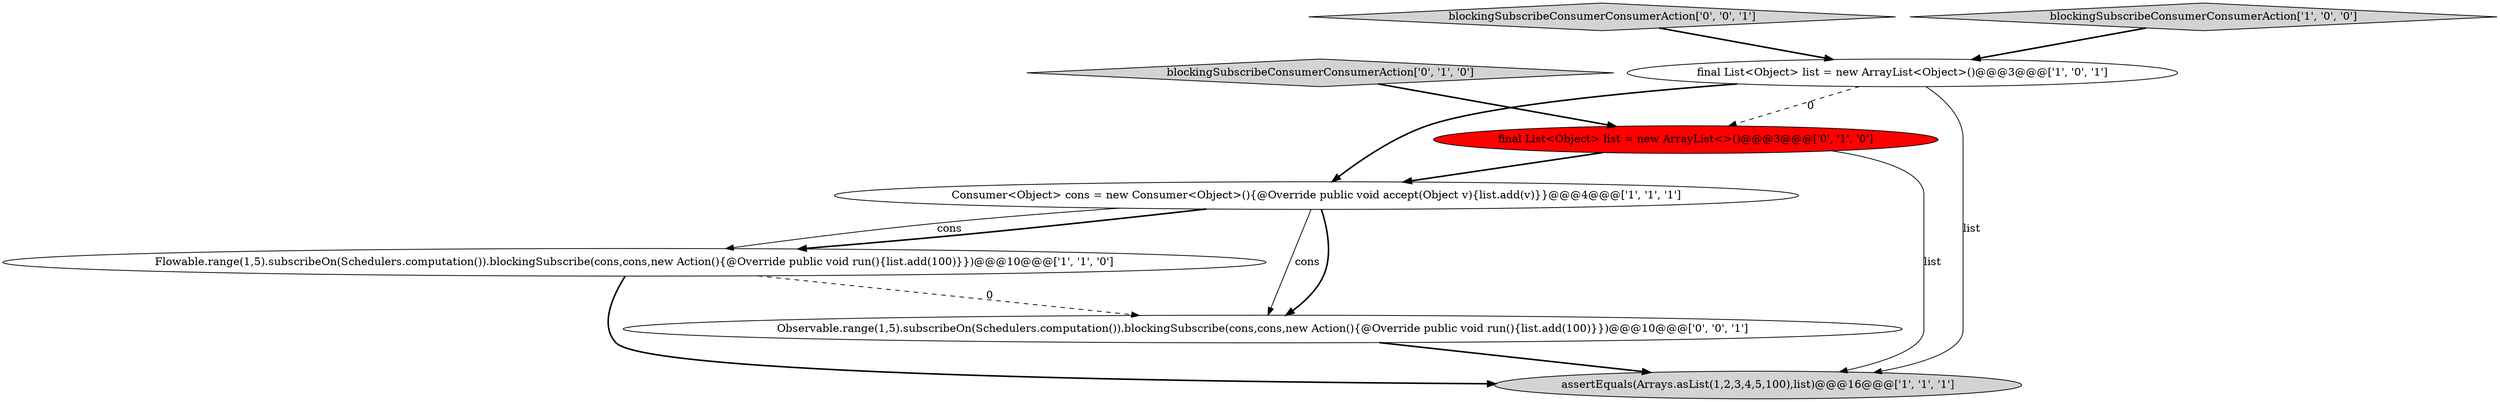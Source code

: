 digraph {
4 [style = filled, label = "final List<Object> list = new ArrayList<Object>()@@@3@@@['1', '0', '1']", fillcolor = white, shape = ellipse image = "AAA0AAABBB1BBB"];
5 [style = filled, label = "final List<Object> list = new ArrayList<>()@@@3@@@['0', '1', '0']", fillcolor = red, shape = ellipse image = "AAA1AAABBB2BBB"];
8 [style = filled, label = "blockingSubscribeConsumerConsumerAction['0', '0', '1']", fillcolor = lightgray, shape = diamond image = "AAA0AAABBB3BBB"];
0 [style = filled, label = "Consumer<Object> cons = new Consumer<Object>(){@Override public void accept(Object v){list.add(v)}}@@@4@@@['1', '1', '1']", fillcolor = white, shape = ellipse image = "AAA0AAABBB1BBB"];
6 [style = filled, label = "blockingSubscribeConsumerConsumerAction['0', '1', '0']", fillcolor = lightgray, shape = diamond image = "AAA0AAABBB2BBB"];
7 [style = filled, label = "Observable.range(1,5).subscribeOn(Schedulers.computation()).blockingSubscribe(cons,cons,new Action(){@Override public void run(){list.add(100)}})@@@10@@@['0', '0', '1']", fillcolor = white, shape = ellipse image = "AAA0AAABBB3BBB"];
3 [style = filled, label = "assertEquals(Arrays.asList(1,2,3,4,5,100),list)@@@16@@@['1', '1', '1']", fillcolor = lightgray, shape = ellipse image = "AAA0AAABBB1BBB"];
1 [style = filled, label = "Flowable.range(1,5).subscribeOn(Schedulers.computation()).blockingSubscribe(cons,cons,new Action(){@Override public void run(){list.add(100)}})@@@10@@@['1', '1', '0']", fillcolor = white, shape = ellipse image = "AAA0AAABBB1BBB"];
2 [style = filled, label = "blockingSubscribeConsumerConsumerAction['1', '0', '0']", fillcolor = lightgray, shape = diamond image = "AAA0AAABBB1BBB"];
1->3 [style = bold, label=""];
4->3 [style = solid, label="list"];
5->3 [style = solid, label="list"];
0->7 [style = solid, label="cons"];
4->5 [style = dashed, label="0"];
6->5 [style = bold, label=""];
0->1 [style = solid, label="cons"];
8->4 [style = bold, label=""];
1->7 [style = dashed, label="0"];
5->0 [style = bold, label=""];
2->4 [style = bold, label=""];
0->1 [style = bold, label=""];
7->3 [style = bold, label=""];
4->0 [style = bold, label=""];
0->7 [style = bold, label=""];
}
